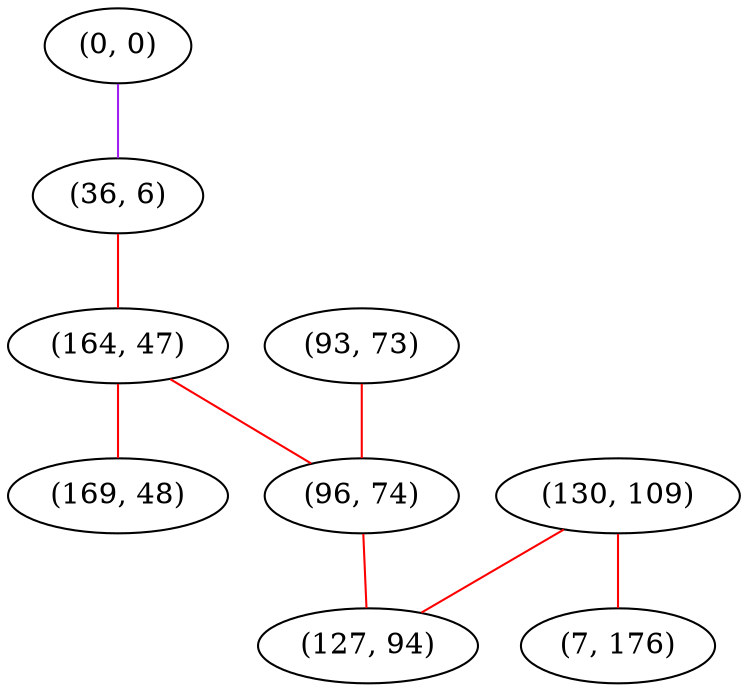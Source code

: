 graph "" {
"(0, 0)";
"(36, 6)";
"(93, 73)";
"(164, 47)";
"(169, 48)";
"(130, 109)";
"(7, 176)";
"(96, 74)";
"(127, 94)";
"(0, 0)" -- "(36, 6)"  [color=purple, key=0, weight=4];
"(36, 6)" -- "(164, 47)"  [color=red, key=0, weight=1];
"(93, 73)" -- "(96, 74)"  [color=red, key=0, weight=1];
"(164, 47)" -- "(169, 48)"  [color=red, key=0, weight=1];
"(164, 47)" -- "(96, 74)"  [color=red, key=0, weight=1];
"(130, 109)" -- "(127, 94)"  [color=red, key=0, weight=1];
"(130, 109)" -- "(7, 176)"  [color=red, key=0, weight=1];
"(96, 74)" -- "(127, 94)"  [color=red, key=0, weight=1];
}
